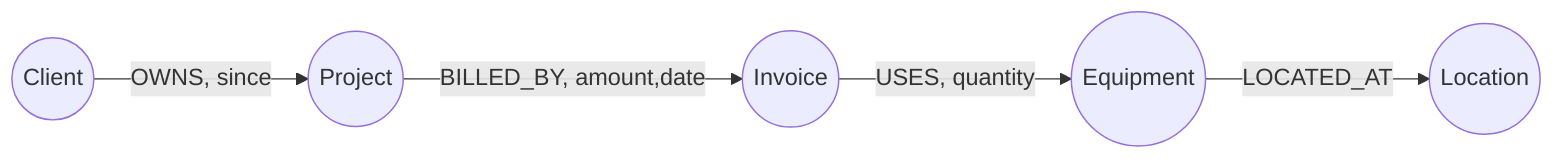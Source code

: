 flowchart LR
  Client((Client))
  Project((Project))
  Invoice((Invoice))
  Equipment((Equipment))
  Location((Location))

  Client -->|OWNS, since| Project
  Project -->|BILLED_BY, amount,date| Invoice
  Invoice -->|USES, quantity| Equipment
  Equipment -->|LOCATED_AT| Location
